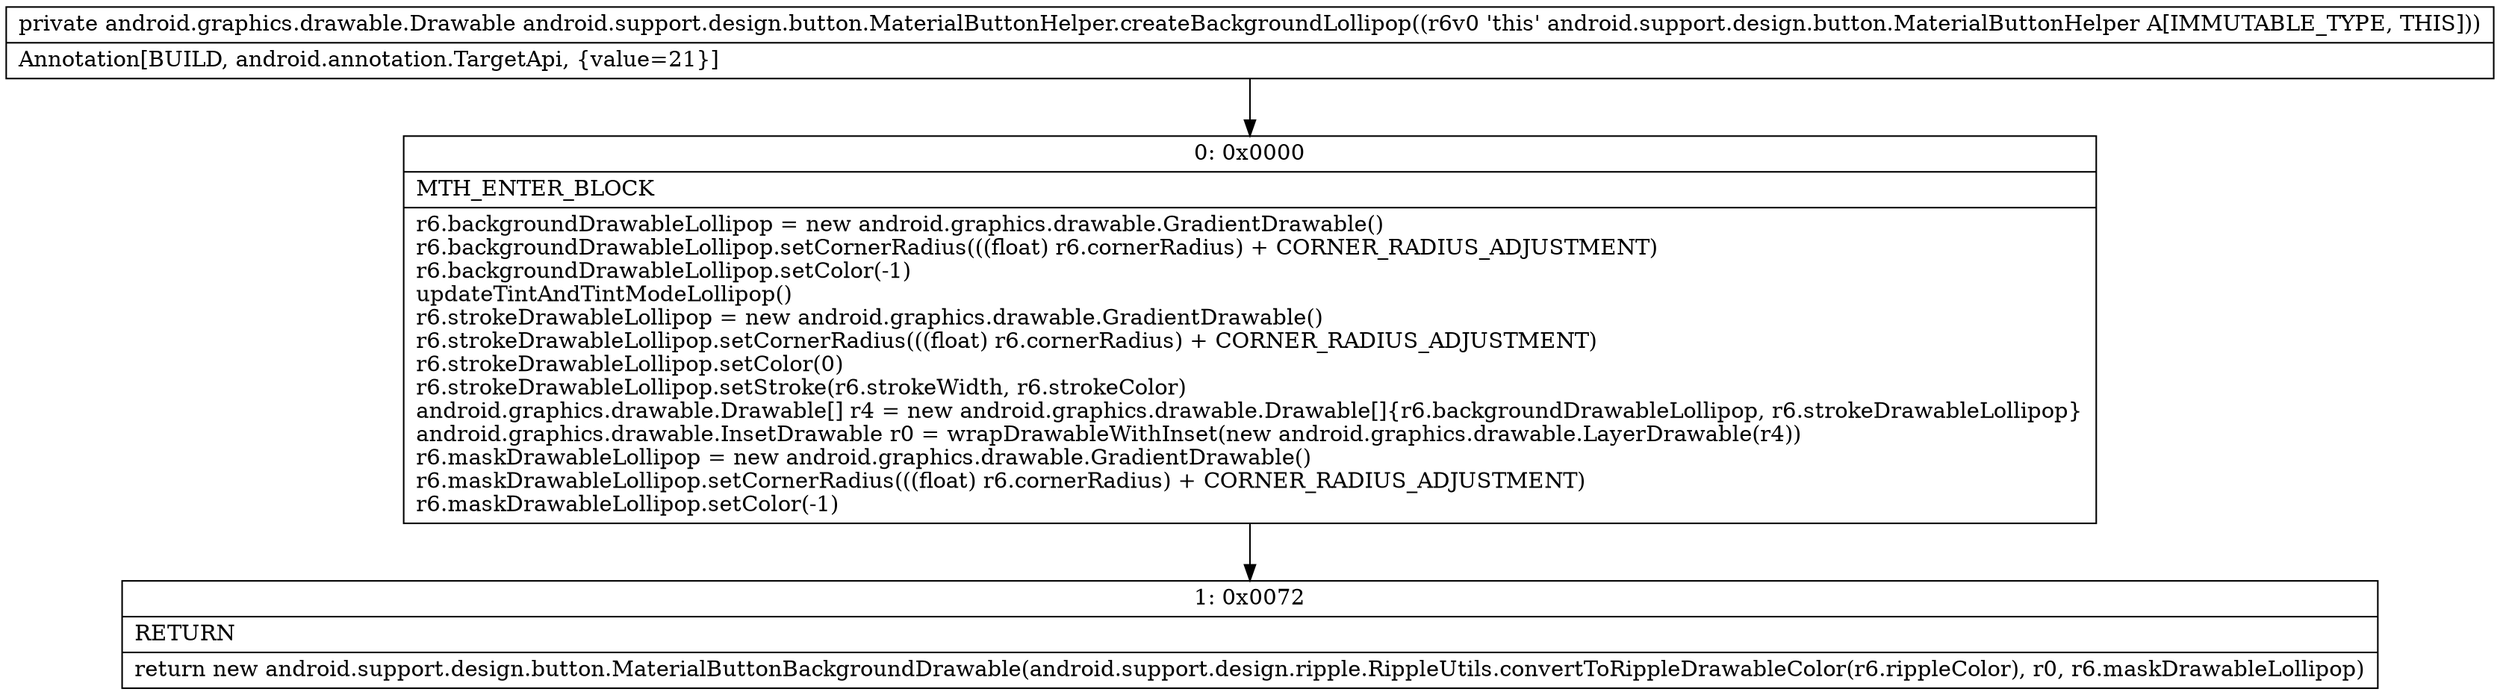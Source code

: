 digraph "CFG forandroid.support.design.button.MaterialButtonHelper.createBackgroundLollipop()Landroid\/graphics\/drawable\/Drawable;" {
Node_0 [shape=record,label="{0\:\ 0x0000|MTH_ENTER_BLOCK\l|r6.backgroundDrawableLollipop = new android.graphics.drawable.GradientDrawable()\lr6.backgroundDrawableLollipop.setCornerRadius(((float) r6.cornerRadius) + CORNER_RADIUS_ADJUSTMENT)\lr6.backgroundDrawableLollipop.setColor(\-1)\lupdateTintAndTintModeLollipop()\lr6.strokeDrawableLollipop = new android.graphics.drawable.GradientDrawable()\lr6.strokeDrawableLollipop.setCornerRadius(((float) r6.cornerRadius) + CORNER_RADIUS_ADJUSTMENT)\lr6.strokeDrawableLollipop.setColor(0)\lr6.strokeDrawableLollipop.setStroke(r6.strokeWidth, r6.strokeColor)\landroid.graphics.drawable.Drawable[] r4 = new android.graphics.drawable.Drawable[]\{r6.backgroundDrawableLollipop, r6.strokeDrawableLollipop\}\landroid.graphics.drawable.InsetDrawable r0 = wrapDrawableWithInset(new android.graphics.drawable.LayerDrawable(r4))\lr6.maskDrawableLollipop = new android.graphics.drawable.GradientDrawable()\lr6.maskDrawableLollipop.setCornerRadius(((float) r6.cornerRadius) + CORNER_RADIUS_ADJUSTMENT)\lr6.maskDrawableLollipop.setColor(\-1)\l}"];
Node_1 [shape=record,label="{1\:\ 0x0072|RETURN\l|return new android.support.design.button.MaterialButtonBackgroundDrawable(android.support.design.ripple.RippleUtils.convertToRippleDrawableColor(r6.rippleColor), r0, r6.maskDrawableLollipop)\l}"];
MethodNode[shape=record,label="{private android.graphics.drawable.Drawable android.support.design.button.MaterialButtonHelper.createBackgroundLollipop((r6v0 'this' android.support.design.button.MaterialButtonHelper A[IMMUTABLE_TYPE, THIS]))  | Annotation[BUILD, android.annotation.TargetApi, \{value=21\}]\l}"];
MethodNode -> Node_0;
Node_0 -> Node_1;
}

